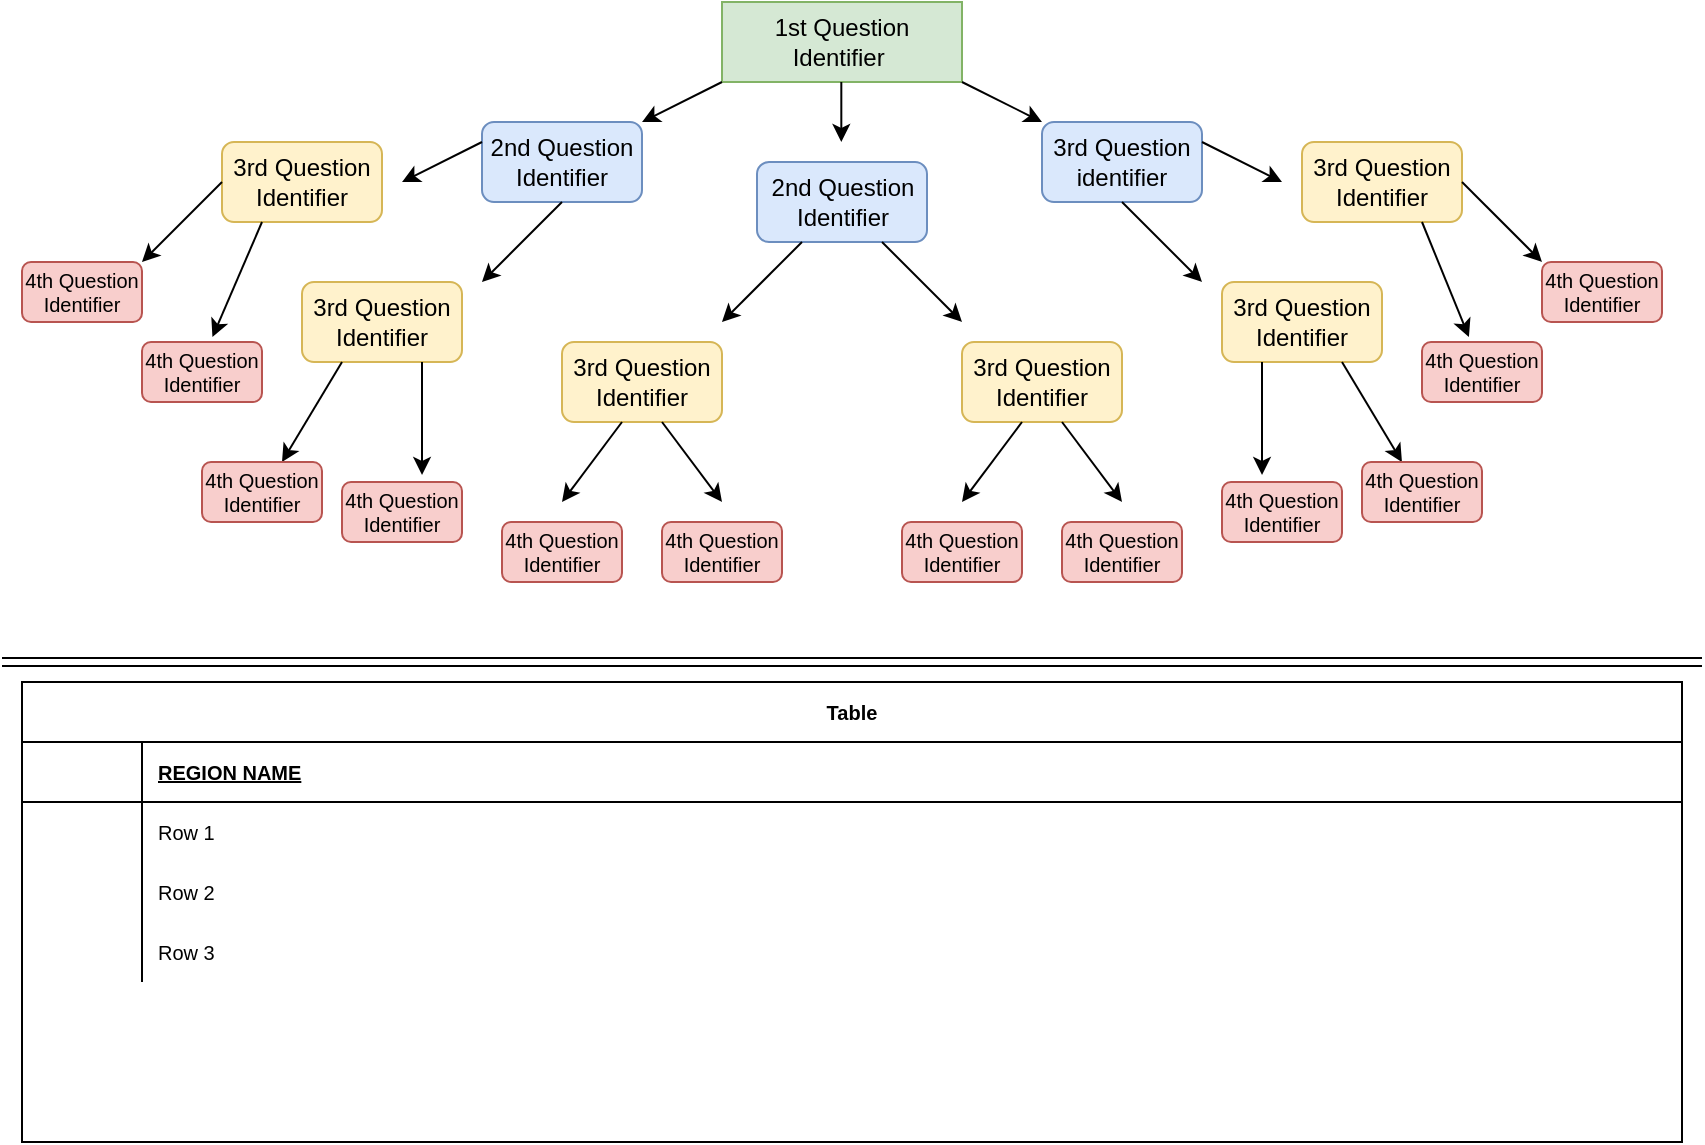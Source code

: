 <mxfile version="20.2.8" type="github"><diagram id="Z1RR6mmJHM-_WVOXm7XX" name="Page-1"><mxGraphModel dx="981" dy="548" grid="1" gridSize="10" guides="1" tooltips="1" connect="1" arrows="1" fold="1" page="1" pageScale="1" pageWidth="850" pageHeight="1100" math="0" shadow="0"><root><mxCell id="0"/><mxCell id="1" parent="0"/><mxCell id="8yJS9vhKJrnBrzT2P1xs-1" value="1st Question Identifier&amp;nbsp;" style="rounded=0;whiteSpace=wrap;html=1;fillColor=#d5e8d4;strokeColor=#82b366;fillStyle=auto;" vertex="1" parent="1"><mxGeometry x="360" y="30" width="120" height="40" as="geometry"/></mxCell><mxCell id="8yJS9vhKJrnBrzT2P1xs-2" value="" style="endArrow=classic;html=1;rounded=0;" edge="1" parent="1"><mxGeometry width="50" height="50" relative="1" as="geometry"><mxPoint x="360" y="70" as="sourcePoint"/><mxPoint x="320" y="90" as="targetPoint"/><Array as="points"/></mxGeometry></mxCell><mxCell id="8yJS9vhKJrnBrzT2P1xs-4" value="" style="endArrow=classic;html=1;rounded=0;" edge="1" parent="1"><mxGeometry width="50" height="50" relative="1" as="geometry"><mxPoint x="419.66" y="70" as="sourcePoint"/><mxPoint x="419.66" y="100" as="targetPoint"/><Array as="points"><mxPoint x="419.66" y="70"/></Array></mxGeometry></mxCell><mxCell id="8yJS9vhKJrnBrzT2P1xs-5" value="" style="endArrow=classic;html=1;rounded=0;entryX=0;entryY=0;entryDx=0;entryDy=0;" edge="1" parent="1" target="8yJS9vhKJrnBrzT2P1xs-7"><mxGeometry width="50" height="50" relative="1" as="geometry"><mxPoint x="480" y="70" as="sourcePoint"/><mxPoint x="515" y="90" as="targetPoint"/><Array as="points"/></mxGeometry></mxCell><mxCell id="8yJS9vhKJrnBrzT2P1xs-6" value="2nd Question Identifier" style="rounded=1;whiteSpace=wrap;html=1;fillStyle=auto;fillColor=#dae8fc;strokeColor=#6c8ebf;" vertex="1" parent="1"><mxGeometry x="240" y="90" width="80" height="40" as="geometry"/></mxCell><mxCell id="8yJS9vhKJrnBrzT2P1xs-7" value="3rd Question identifier" style="rounded=1;whiteSpace=wrap;html=1;fillStyle=auto;fillColor=#dae8fc;strokeColor=#6c8ebf;" vertex="1" parent="1"><mxGeometry x="520" y="90" width="80" height="40" as="geometry"/></mxCell><mxCell id="8yJS9vhKJrnBrzT2P1xs-8" value="2nd Question Identifier" style="rounded=1;whiteSpace=wrap;html=1;fillStyle=auto;fillColor=#dae8fc;strokeColor=#6c8ebf;" vertex="1" parent="1"><mxGeometry x="377.5" y="110" width="85" height="40" as="geometry"/></mxCell><mxCell id="8yJS9vhKJrnBrzT2P1xs-10" value="" style="endArrow=classic;html=1;rounded=0;" edge="1" parent="1"><mxGeometry width="50" height="50" relative="1" as="geometry"><mxPoint x="400" y="150" as="sourcePoint"/><mxPoint x="360" y="190" as="targetPoint"/><Array as="points"><mxPoint x="360" y="190"/></Array></mxGeometry></mxCell><mxCell id="8yJS9vhKJrnBrzT2P1xs-11" value="" style="endArrow=classic;html=1;rounded=0;" edge="1" parent="1"><mxGeometry width="50" height="50" relative="1" as="geometry"><mxPoint x="440" y="150" as="sourcePoint"/><mxPoint x="480" y="190" as="targetPoint"/><Array as="points"/></mxGeometry></mxCell><mxCell id="8yJS9vhKJrnBrzT2P1xs-14" value="3rd Question Identifier" style="rounded=1;whiteSpace=wrap;html=1;fillStyle=auto;fillColor=#fff2cc;strokeColor=#d6b656;" vertex="1" parent="1"><mxGeometry x="280" y="200" width="80" height="40" as="geometry"/></mxCell><mxCell id="8yJS9vhKJrnBrzT2P1xs-15" value="3rd Question Identifier" style="rounded=1;whiteSpace=wrap;html=1;fillStyle=auto;fillColor=#fff2cc;strokeColor=#d6b656;" vertex="1" parent="1"><mxGeometry x="480" y="200" width="80" height="40" as="geometry"/></mxCell><mxCell id="8yJS9vhKJrnBrzT2P1xs-16" value="3rd Question Identifier" style="rounded=1;whiteSpace=wrap;html=1;fillStyle=auto;fillColor=#fff2cc;strokeColor=#d6b656;" vertex="1" parent="1"><mxGeometry x="110" y="100" width="80" height="40" as="geometry"/></mxCell><mxCell id="8yJS9vhKJrnBrzT2P1xs-19" value="" style="endArrow=classic;html=1;rounded=0;" edge="1" parent="1"><mxGeometry width="50" height="50" relative="1" as="geometry"><mxPoint x="240" y="100" as="sourcePoint"/><mxPoint x="200" y="120" as="targetPoint"/><Array as="points"/></mxGeometry></mxCell><mxCell id="8yJS9vhKJrnBrzT2P1xs-20" value="" style="endArrow=classic;html=1;rounded=0;" edge="1" parent="1"><mxGeometry width="50" height="50" relative="1" as="geometry"><mxPoint x="280" y="130" as="sourcePoint"/><mxPoint x="240" y="170" as="targetPoint"/><Array as="points"><mxPoint x="240" y="170"/></Array></mxGeometry></mxCell><mxCell id="8yJS9vhKJrnBrzT2P1xs-21" value="3rd Question Identifier" style="rounded=1;whiteSpace=wrap;html=1;fillStyle=auto;fillColor=#fff2cc;strokeColor=#d6b656;" vertex="1" parent="1"><mxGeometry x="150" y="170" width="80" height="40" as="geometry"/></mxCell><mxCell id="8yJS9vhKJrnBrzT2P1xs-24" value="" style="endArrow=classic;html=1;rounded=0;entryX=0;entryY=0;entryDx=0;entryDy=0;" edge="1" parent="1"><mxGeometry width="50" height="50" relative="1" as="geometry"><mxPoint x="600" y="100" as="sourcePoint"/><mxPoint x="640" y="120" as="targetPoint"/><Array as="points"/></mxGeometry></mxCell><mxCell id="8yJS9vhKJrnBrzT2P1xs-25" value="3rd Question Identifier" style="rounded=1;whiteSpace=wrap;html=1;fillStyle=auto;fillColor=#fff2cc;strokeColor=#d6b656;" vertex="1" parent="1"><mxGeometry x="650" y="100" width="80" height="40" as="geometry"/></mxCell><mxCell id="8yJS9vhKJrnBrzT2P1xs-26" value="" style="endArrow=classic;html=1;rounded=0;" edge="1" parent="1"><mxGeometry width="50" height="50" relative="1" as="geometry"><mxPoint x="560" y="130" as="sourcePoint"/><mxPoint x="600" y="170" as="targetPoint"/><Array as="points"/></mxGeometry></mxCell><mxCell id="8yJS9vhKJrnBrzT2P1xs-27" value="3rd Question Identifier" style="rounded=1;whiteSpace=wrap;html=1;fillStyle=auto;fillColor=#fff2cc;strokeColor=#d6b656;" vertex="1" parent="1"><mxGeometry x="610" y="170" width="80" height="40" as="geometry"/></mxCell><mxCell id="8yJS9vhKJrnBrzT2P1xs-28" value="" style="endArrow=classic;html=1;rounded=0;shadow=0;strokeColor=default;entryX=1;entryY=0;entryDx=0;entryDy=0;" edge="1" parent="1" target="8yJS9vhKJrnBrzT2P1xs-30"><mxGeometry width="50" height="50" relative="1" as="geometry"><mxPoint x="110" y="120" as="sourcePoint"/><mxPoint x="70" y="150" as="targetPoint"/></mxGeometry></mxCell><mxCell id="8yJS9vhKJrnBrzT2P1xs-29" value="" style="endArrow=classic;html=1;rounded=0;shadow=0;strokeColor=default;entryX=0.587;entryY=-0.083;entryDx=0;entryDy=0;entryPerimeter=0;" edge="1" parent="1" target="8yJS9vhKJrnBrzT2P1xs-31"><mxGeometry width="50" height="50" relative="1" as="geometry"><mxPoint x="130" y="140" as="sourcePoint"/><mxPoint x="110" y="190" as="targetPoint"/></mxGeometry></mxCell><mxCell id="8yJS9vhKJrnBrzT2P1xs-30" value="4th Question Identifier" style="rounded=1;whiteSpace=wrap;html=1;fillStyle=auto;fillColor=#f8cecc;strokeColor=#b85450;fontSize=10;" vertex="1" parent="1"><mxGeometry x="10" y="160" width="60" height="30" as="geometry"/></mxCell><mxCell id="8yJS9vhKJrnBrzT2P1xs-31" value="4th Question Identifier" style="rounded=1;whiteSpace=wrap;html=1;fillStyle=auto;fillColor=#f8cecc;strokeColor=#b85450;fontSize=10;" vertex="1" parent="1"><mxGeometry x="70" y="200" width="60" height="30" as="geometry"/></mxCell><mxCell id="8yJS9vhKJrnBrzT2P1xs-32" value="" style="endArrow=classic;html=1;rounded=0;shadow=0;strokeColor=default;fontSize=10;" edge="1" parent="1"><mxGeometry width="50" height="50" relative="1" as="geometry"><mxPoint x="170" y="210" as="sourcePoint"/><mxPoint x="140" y="260" as="targetPoint"/></mxGeometry></mxCell><mxCell id="8yJS9vhKJrnBrzT2P1xs-33" value="" style="endArrow=classic;html=1;rounded=0;shadow=0;strokeColor=default;fontSize=10;entryX=0.667;entryY=-0.117;entryDx=0;entryDy=0;entryPerimeter=0;" edge="1" parent="1" target="8yJS9vhKJrnBrzT2P1xs-35"><mxGeometry width="50" height="50" relative="1" as="geometry"><mxPoint x="210" y="210" as="sourcePoint"/><mxPoint x="210" y="260" as="targetPoint"/></mxGeometry></mxCell><mxCell id="8yJS9vhKJrnBrzT2P1xs-34" value="4th Question Identifier" style="rounded=1;whiteSpace=wrap;html=1;fillStyle=auto;fillColor=#f8cecc;strokeColor=#b85450;fontSize=10;" vertex="1" parent="1"><mxGeometry x="100" y="260" width="60" height="30" as="geometry"/></mxCell><mxCell id="8yJS9vhKJrnBrzT2P1xs-35" value="4th Question Identifier" style="rounded=1;whiteSpace=wrap;html=1;fillStyle=auto;fillColor=#f8cecc;strokeColor=#b85450;fontSize=10;" vertex="1" parent="1"><mxGeometry x="170" y="270" width="60" height="30" as="geometry"/></mxCell><mxCell id="8yJS9vhKJrnBrzT2P1xs-37" value="" style="endArrow=classic;html=1;rounded=0;shadow=0;strokeColor=default;fontSize=10;" edge="1" parent="1"><mxGeometry width="50" height="50" relative="1" as="geometry"><mxPoint x="310" y="240" as="sourcePoint"/><mxPoint x="280" y="280" as="targetPoint"/></mxGeometry></mxCell><mxCell id="8yJS9vhKJrnBrzT2P1xs-38" value="" style="endArrow=classic;html=1;rounded=0;shadow=0;strokeColor=default;fontSize=10;" edge="1" parent="1"><mxGeometry width="50" height="50" relative="1" as="geometry"><mxPoint x="330" y="240" as="sourcePoint"/><mxPoint x="360" y="280" as="targetPoint"/></mxGeometry></mxCell><mxCell id="8yJS9vhKJrnBrzT2P1xs-39" value="" style="endArrow=classic;html=1;rounded=0;shadow=0;strokeColor=default;fontSize=10;" edge="1" parent="1"><mxGeometry width="50" height="50" relative="1" as="geometry"><mxPoint x="510" y="240" as="sourcePoint"/><mxPoint x="480" y="280" as="targetPoint"/></mxGeometry></mxCell><mxCell id="8yJS9vhKJrnBrzT2P1xs-40" value="" style="endArrow=classic;html=1;rounded=0;shadow=0;strokeColor=default;fontSize=10;" edge="1" parent="1"><mxGeometry width="50" height="50" relative="1" as="geometry"><mxPoint x="530" y="240" as="sourcePoint"/><mxPoint x="560" y="280" as="targetPoint"/></mxGeometry></mxCell><mxCell id="8yJS9vhKJrnBrzT2P1xs-41" value="4th Question Identifier" style="rounded=1;whiteSpace=wrap;html=1;fillStyle=auto;fillColor=#f8cecc;strokeColor=#b85450;fontSize=10;" vertex="1" parent="1"><mxGeometry x="250" y="290" width="60" height="30" as="geometry"/></mxCell><mxCell id="8yJS9vhKJrnBrzT2P1xs-42" value="4th Question Identifier" style="rounded=1;whiteSpace=wrap;html=1;fillStyle=auto;fillColor=#f8cecc;strokeColor=#b85450;fontSize=10;" vertex="1" parent="1"><mxGeometry x="330" y="290" width="60" height="30" as="geometry"/></mxCell><mxCell id="8yJS9vhKJrnBrzT2P1xs-43" value="4th Question Identifier" style="rounded=1;whiteSpace=wrap;html=1;fillStyle=auto;fillColor=#f8cecc;strokeColor=#b85450;fontSize=10;" vertex="1" parent="1"><mxGeometry x="450" y="290" width="60" height="30" as="geometry"/></mxCell><mxCell id="8yJS9vhKJrnBrzT2P1xs-44" value="4th Question Identifier" style="rounded=1;whiteSpace=wrap;html=1;fillStyle=auto;fillColor=#f8cecc;strokeColor=#b85450;fontSize=10;" vertex="1" parent="1"><mxGeometry x="530" y="290" width="60" height="30" as="geometry"/></mxCell><mxCell id="8yJS9vhKJrnBrzT2P1xs-47" value="" style="endArrow=classic;html=1;rounded=0;shadow=0;strokeColor=default;fontSize=10;entryX=0.667;entryY=-0.117;entryDx=0;entryDy=0;entryPerimeter=0;" edge="1" parent="1"><mxGeometry width="50" height="50" relative="1" as="geometry"><mxPoint x="630" y="210" as="sourcePoint"/><mxPoint x="630.02" y="266.49" as="targetPoint"/></mxGeometry></mxCell><mxCell id="8yJS9vhKJrnBrzT2P1xs-48" value="4th Question Identifier" style="rounded=1;whiteSpace=wrap;html=1;fillStyle=auto;fillColor=#f8cecc;strokeColor=#b85450;fontSize=10;" vertex="1" parent="1"><mxGeometry x="610" y="270" width="60" height="30" as="geometry"/></mxCell><mxCell id="8yJS9vhKJrnBrzT2P1xs-49" value="" style="endArrow=classic;html=1;rounded=0;shadow=0;strokeColor=default;fontSize=10;entryX=0.333;entryY=0;entryDx=0;entryDy=0;entryPerimeter=0;" edge="1" parent="1" target="8yJS9vhKJrnBrzT2P1xs-50"><mxGeometry width="50" height="50" relative="1" as="geometry"><mxPoint x="670" y="210" as="sourcePoint"/><mxPoint x="700" y="240" as="targetPoint"/></mxGeometry></mxCell><mxCell id="8yJS9vhKJrnBrzT2P1xs-50" value="4th Question Identifier" style="rounded=1;whiteSpace=wrap;html=1;fillStyle=auto;fillColor=#f8cecc;strokeColor=#b85450;fontSize=10;" vertex="1" parent="1"><mxGeometry x="680" y="260" width="60" height="30" as="geometry"/></mxCell><mxCell id="8yJS9vhKJrnBrzT2P1xs-52" value="" style="endArrow=classic;html=1;rounded=0;shadow=0;strokeColor=default;" edge="1" parent="1"><mxGeometry width="50" height="50" relative="1" as="geometry"><mxPoint x="730" y="120" as="sourcePoint"/><mxPoint x="770" y="160" as="targetPoint"/></mxGeometry></mxCell><mxCell id="8yJS9vhKJrnBrzT2P1xs-53" value="4th Question Identifier" style="rounded=1;whiteSpace=wrap;html=1;fillStyle=auto;fillColor=#f8cecc;strokeColor=#b85450;fontSize=10;" vertex="1" parent="1"><mxGeometry x="770" y="160" width="60" height="30" as="geometry"/></mxCell><mxCell id="8yJS9vhKJrnBrzT2P1xs-54" value="" style="endArrow=classic;html=1;rounded=0;shadow=0;strokeColor=default;entryX=0.391;entryY=-0.083;entryDx=0;entryDy=0;entryPerimeter=0;" edge="1" parent="1" target="8yJS9vhKJrnBrzT2P1xs-55"><mxGeometry width="50" height="50" relative="1" as="geometry"><mxPoint x="710" y="140" as="sourcePoint"/><mxPoint x="740" y="190" as="targetPoint"/></mxGeometry></mxCell><mxCell id="8yJS9vhKJrnBrzT2P1xs-55" value="4th Question Identifier" style="rounded=1;whiteSpace=wrap;html=1;fillStyle=auto;fillColor=#f8cecc;strokeColor=#b85450;fontSize=10;" vertex="1" parent="1"><mxGeometry x="710" y="200" width="60" height="30" as="geometry"/></mxCell><mxCell id="8yJS9vhKJrnBrzT2P1xs-56" value="" style="shape=link;html=1;rounded=0;shadow=0;strokeColor=default;fontSize=10;" edge="1" parent="1"><mxGeometry width="100" relative="1" as="geometry"><mxPoint y="360" as="sourcePoint"/><mxPoint x="850" y="360" as="targetPoint"/></mxGeometry></mxCell><mxCell id="8yJS9vhKJrnBrzT2P1xs-57" value="Table" style="shape=table;startSize=30;container=1;collapsible=1;childLayout=tableLayout;fixedRows=1;rowLines=0;fontStyle=1;align=center;resizeLast=1;fillStyle=auto;fontSize=10;" vertex="1" parent="1"><mxGeometry x="10" y="370" width="830" height="230" as="geometry"/></mxCell><mxCell id="8yJS9vhKJrnBrzT2P1xs-58" value="" style="shape=tableRow;horizontal=0;startSize=0;swimlaneHead=0;swimlaneBody=0;fillColor=none;collapsible=0;dropTarget=0;points=[[0,0.5],[1,0.5]];portConstraint=eastwest;top=0;left=0;right=0;bottom=1;fillStyle=auto;fontSize=10;" vertex="1" parent="8yJS9vhKJrnBrzT2P1xs-57"><mxGeometry y="30" width="830" height="30" as="geometry"/></mxCell><mxCell id="8yJS9vhKJrnBrzT2P1xs-59" value="" style="shape=partialRectangle;connectable=0;fillColor=none;top=0;left=0;bottom=0;right=0;fontStyle=1;overflow=hidden;fillStyle=auto;fontSize=10;" vertex="1" parent="8yJS9vhKJrnBrzT2P1xs-58"><mxGeometry width="60.0" height="30" as="geometry"><mxRectangle width="60.0" height="30" as="alternateBounds"/></mxGeometry></mxCell><mxCell id="8yJS9vhKJrnBrzT2P1xs-60" value="REGION NAME" style="shape=partialRectangle;connectable=0;fillColor=none;top=0;left=0;bottom=0;right=0;align=left;spacingLeft=6;fontStyle=5;overflow=hidden;fillStyle=auto;fontSize=10;" vertex="1" parent="8yJS9vhKJrnBrzT2P1xs-58"><mxGeometry x="60.0" width="770.0" height="30" as="geometry"><mxRectangle width="770.0" height="30" as="alternateBounds"/></mxGeometry></mxCell><mxCell id="8yJS9vhKJrnBrzT2P1xs-61" value="" style="shape=tableRow;horizontal=0;startSize=0;swimlaneHead=0;swimlaneBody=0;fillColor=none;collapsible=0;dropTarget=0;points=[[0,0.5],[1,0.5]];portConstraint=eastwest;top=0;left=0;right=0;bottom=0;fillStyle=auto;fontSize=10;" vertex="1" parent="8yJS9vhKJrnBrzT2P1xs-57"><mxGeometry y="60" width="830" height="30" as="geometry"/></mxCell><mxCell id="8yJS9vhKJrnBrzT2P1xs-62" value="" style="shape=partialRectangle;connectable=0;fillColor=none;top=0;left=0;bottom=0;right=0;editable=1;overflow=hidden;fillStyle=auto;fontSize=10;" vertex="1" parent="8yJS9vhKJrnBrzT2P1xs-61"><mxGeometry width="60.0" height="30" as="geometry"><mxRectangle width="60.0" height="30" as="alternateBounds"/></mxGeometry></mxCell><mxCell id="8yJS9vhKJrnBrzT2P1xs-63" value="Row 1" style="shape=partialRectangle;connectable=0;fillColor=none;top=0;left=0;bottom=0;right=0;align=left;spacingLeft=6;overflow=hidden;fillStyle=auto;fontSize=10;" vertex="1" parent="8yJS9vhKJrnBrzT2P1xs-61"><mxGeometry x="60.0" width="770.0" height="30" as="geometry"><mxRectangle width="770.0" height="30" as="alternateBounds"/></mxGeometry></mxCell><mxCell id="8yJS9vhKJrnBrzT2P1xs-64" value="" style="shape=tableRow;horizontal=0;startSize=0;swimlaneHead=0;swimlaneBody=0;fillColor=none;collapsible=0;dropTarget=0;points=[[0,0.5],[1,0.5]];portConstraint=eastwest;top=0;left=0;right=0;bottom=0;fillStyle=auto;fontSize=10;" vertex="1" parent="8yJS9vhKJrnBrzT2P1xs-57"><mxGeometry y="90" width="830" height="30" as="geometry"/></mxCell><mxCell id="8yJS9vhKJrnBrzT2P1xs-65" value="" style="shape=partialRectangle;connectable=0;fillColor=none;top=0;left=0;bottom=0;right=0;editable=1;overflow=hidden;fillStyle=auto;fontSize=10;" vertex="1" parent="8yJS9vhKJrnBrzT2P1xs-64"><mxGeometry width="60.0" height="30" as="geometry"><mxRectangle width="60.0" height="30" as="alternateBounds"/></mxGeometry></mxCell><mxCell id="8yJS9vhKJrnBrzT2P1xs-66" value="Row 2" style="shape=partialRectangle;connectable=0;fillColor=none;top=0;left=0;bottom=0;right=0;align=left;spacingLeft=6;overflow=hidden;fillStyle=auto;fontSize=10;" vertex="1" parent="8yJS9vhKJrnBrzT2P1xs-64"><mxGeometry x="60.0" width="770.0" height="30" as="geometry"><mxRectangle width="770.0" height="30" as="alternateBounds"/></mxGeometry></mxCell><mxCell id="8yJS9vhKJrnBrzT2P1xs-67" value="" style="shape=tableRow;horizontal=0;startSize=0;swimlaneHead=0;swimlaneBody=0;fillColor=none;collapsible=0;dropTarget=0;points=[[0,0.5],[1,0.5]];portConstraint=eastwest;top=0;left=0;right=0;bottom=0;fillStyle=auto;fontSize=10;" vertex="1" parent="8yJS9vhKJrnBrzT2P1xs-57"><mxGeometry y="120" width="830" height="30" as="geometry"/></mxCell><mxCell id="8yJS9vhKJrnBrzT2P1xs-68" value="" style="shape=partialRectangle;connectable=0;fillColor=none;top=0;left=0;bottom=0;right=0;editable=1;overflow=hidden;fillStyle=auto;fontSize=10;" vertex="1" parent="8yJS9vhKJrnBrzT2P1xs-67"><mxGeometry width="60.0" height="30" as="geometry"><mxRectangle width="60.0" height="30" as="alternateBounds"/></mxGeometry></mxCell><mxCell id="8yJS9vhKJrnBrzT2P1xs-69" value="Row 3" style="shape=partialRectangle;connectable=0;fillColor=none;top=0;left=0;bottom=0;right=0;align=left;spacingLeft=6;overflow=hidden;fillStyle=auto;fontSize=10;" vertex="1" parent="8yJS9vhKJrnBrzT2P1xs-67"><mxGeometry x="60.0" width="770.0" height="30" as="geometry"><mxRectangle width="770.0" height="30" as="alternateBounds"/></mxGeometry></mxCell></root></mxGraphModel></diagram></mxfile>